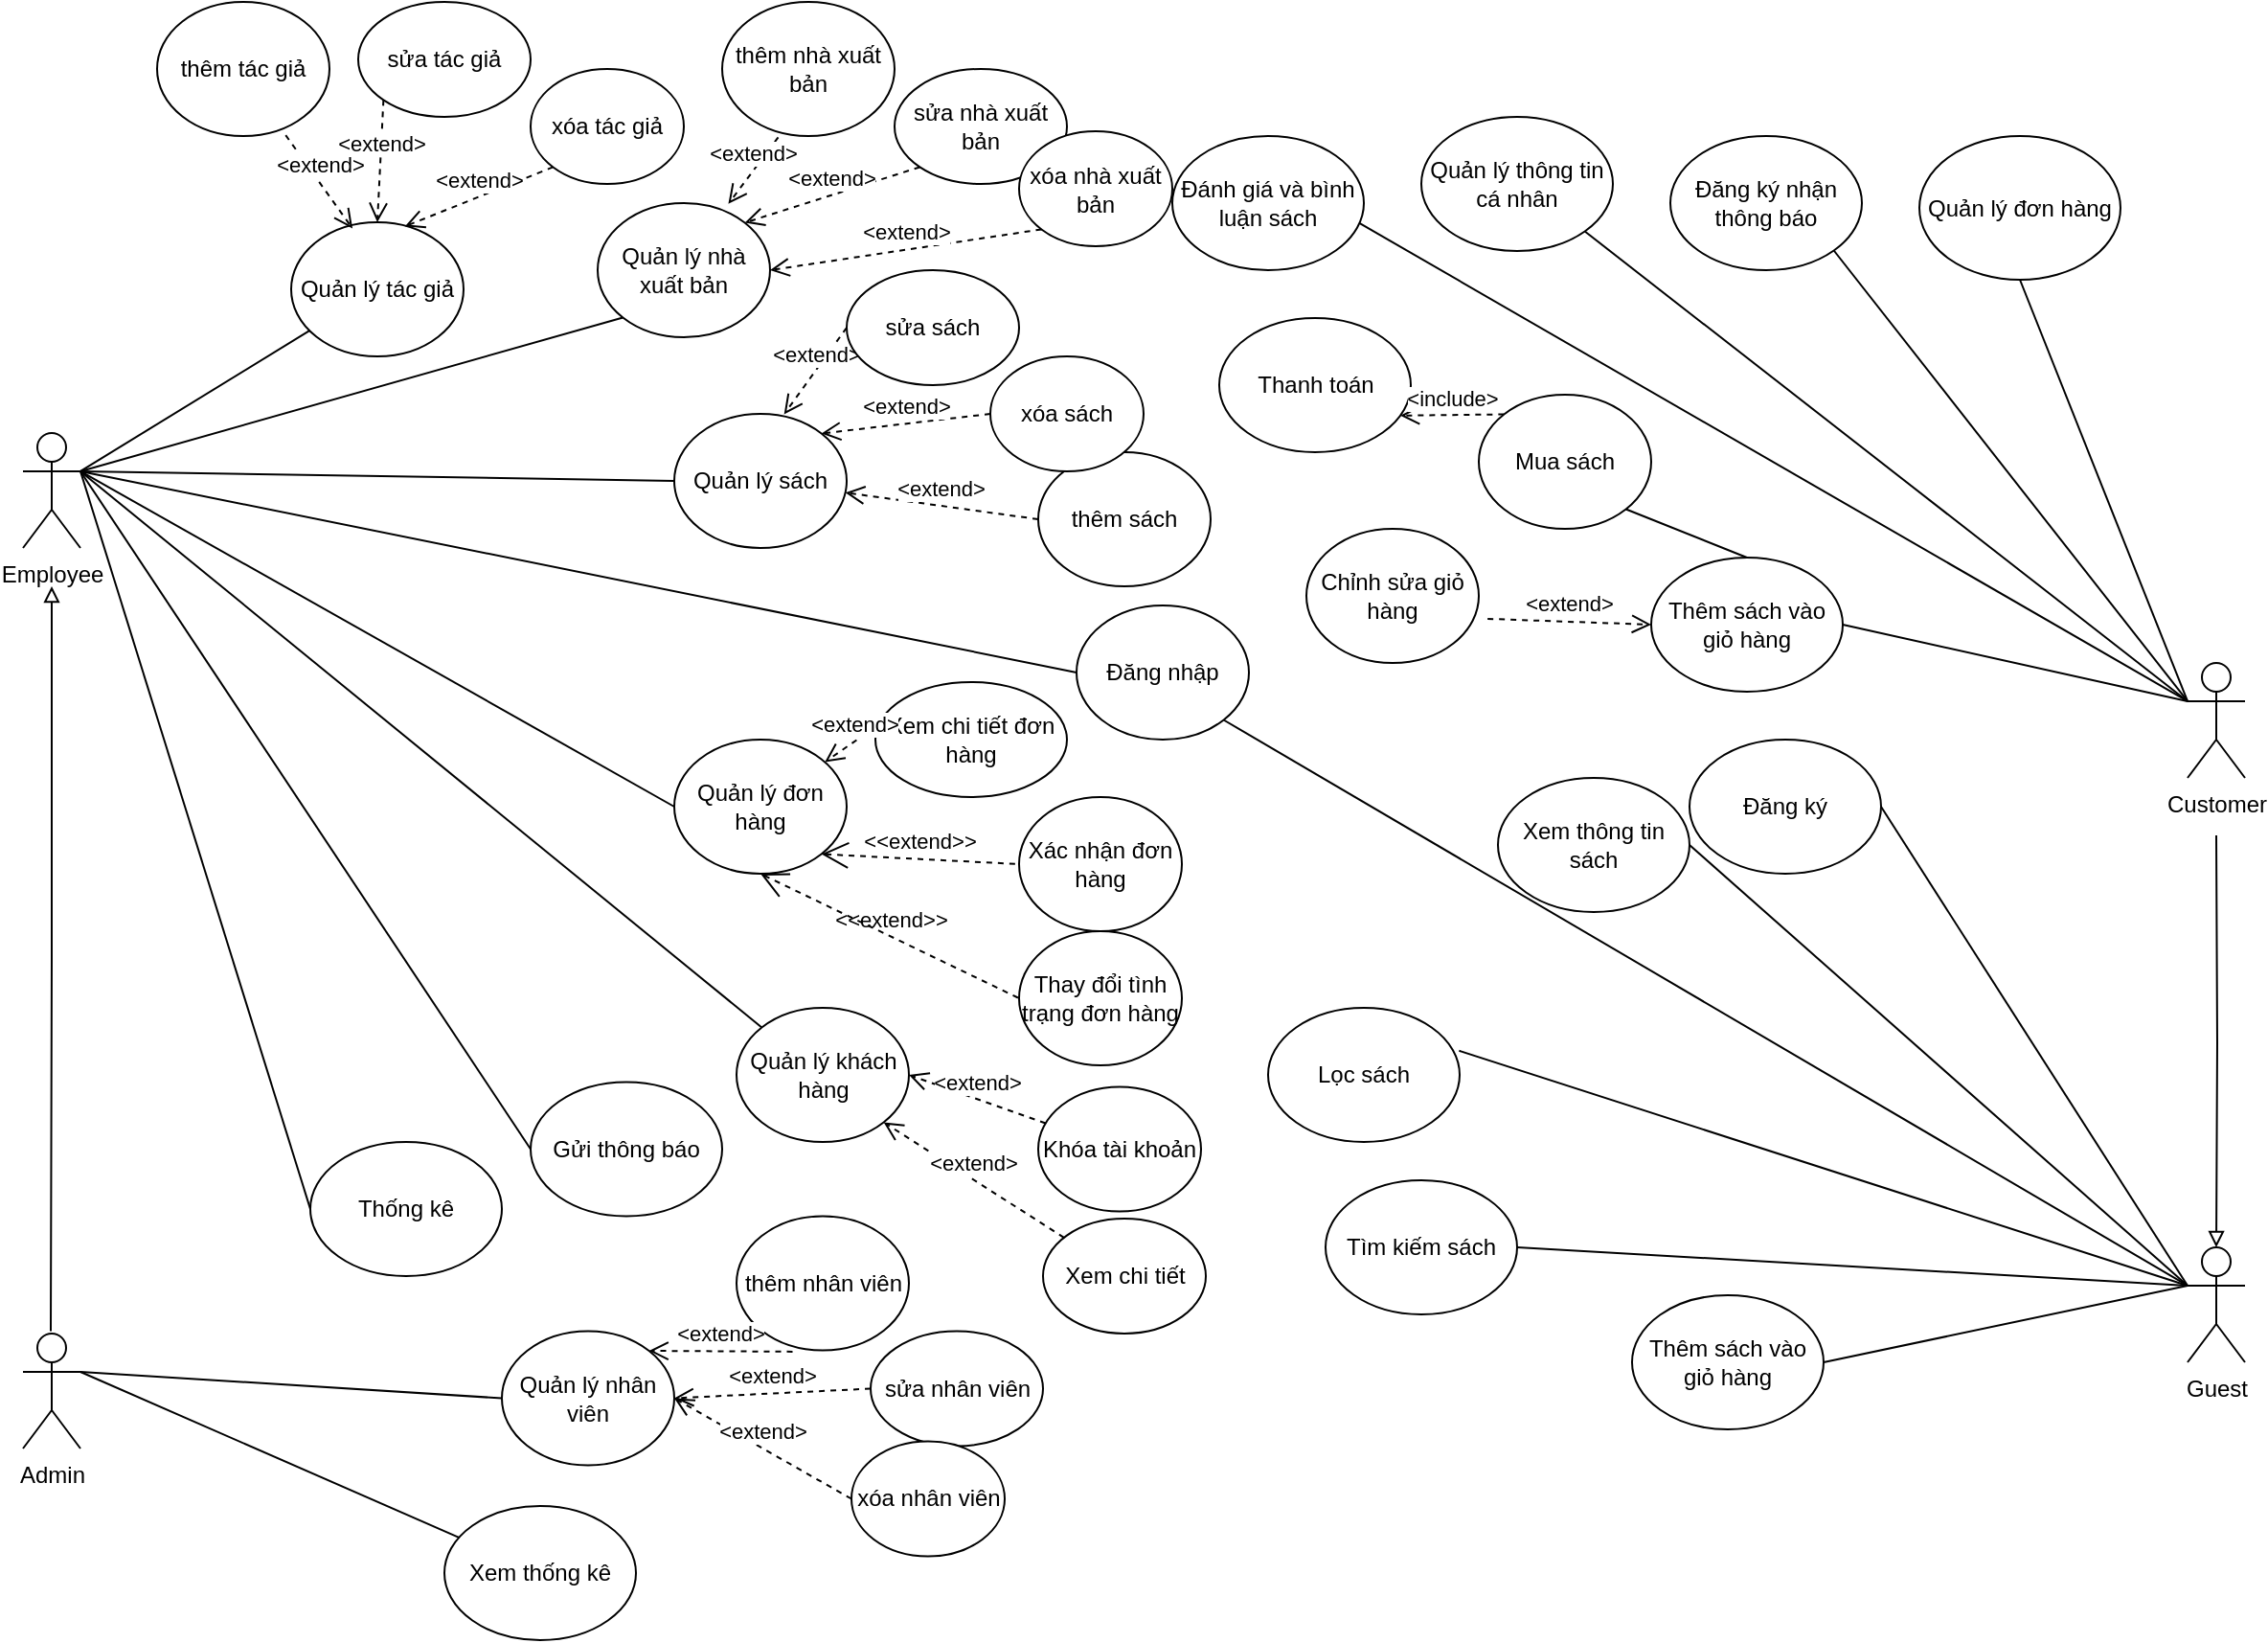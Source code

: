 <mxfile version="13.10.2" type="google"><diagram id="7hDuAyvCHYaUzhzhwhWK" name="Page-1"><mxGraphModel dx="2591" dy="746" grid="1" gridSize="10" guides="1" tooltips="1" connect="1" arrows="1" fold="1" page="1" pageScale="1" pageWidth="1169" pageHeight="1654" math="0" shadow="0"><root><mxCell id="0"/><mxCell id="1" parent="0"/><mxCell id="RAQdvcMIS3ZZbL8-c8pV-1" value="Admin" style="shape=umlActor;verticalLabelPosition=bottom;verticalAlign=top;html=1;outlineConnect=0;" parent="1" vertex="1"><mxGeometry x="-40" y="700" width="30" height="60" as="geometry"/></mxCell><mxCell id="RAQdvcMIS3ZZbL8-c8pV-2" value="Guest&lt;br&gt;" style="shape=umlActor;verticalLabelPosition=bottom;verticalAlign=top;html=1;outlineConnect=0;" parent="1" vertex="1"><mxGeometry x="1090" y="655" width="30" height="60" as="geometry"/></mxCell><mxCell id="11EH7IMmjiA8gR89QieN-9" style="edgeStyle=orthogonalEdgeStyle;rounded=0;orthogonalLoop=1;jettySize=auto;html=1;entryX=0.5;entryY=0;entryDx=0;entryDy=0;entryPerimeter=0;endArrow=block;endFill=0;" parent="1" target="RAQdvcMIS3ZZbL8-c8pV-2" edge="1"><mxGeometry relative="1" as="geometry"><mxPoint x="1105" y="440" as="sourcePoint"/></mxGeometry></mxCell><mxCell id="RAQdvcMIS3ZZbL8-c8pV-4" value="Customer&lt;br&gt;" style="shape=umlActor;verticalLabelPosition=bottom;verticalAlign=top;html=1;outlineConnect=0;" parent="1" vertex="1"><mxGeometry x="1090" y="350" width="30" height="60" as="geometry"/></mxCell><mxCell id="RAQdvcMIS3ZZbL8-c8pV-5" value="Quản lý tác giả" style="ellipse;whiteSpace=wrap;html=1;" parent="1" vertex="1"><mxGeometry x="100" y="120" width="90" height="70" as="geometry"/></mxCell><mxCell id="RAQdvcMIS3ZZbL8-c8pV-6" value="thêm tác giả" style="ellipse;whiteSpace=wrap;html=1;" parent="1" vertex="1"><mxGeometry x="30" y="5" width="90" height="70" as="geometry"/></mxCell><mxCell id="RAQdvcMIS3ZZbL8-c8pV-7" value="sửa tác giả" style="ellipse;whiteSpace=wrap;html=1;" parent="1" vertex="1"><mxGeometry x="135" y="5" width="90" height="60" as="geometry"/></mxCell><mxCell id="RAQdvcMIS3ZZbL8-c8pV-8" value="xóa tác giả" style="ellipse;whiteSpace=wrap;html=1;" parent="1" vertex="1"><mxGeometry x="225" y="40" width="80" height="60" as="geometry"/></mxCell><mxCell id="RAQdvcMIS3ZZbL8-c8pV-13" value="&amp;lt;extend&amp;gt;" style="html=1;verticalAlign=bottom;endArrow=open;dashed=1;endSize=8;exitX=0.746;exitY=0.994;exitDx=0;exitDy=0;entryX=0.356;entryY=0.047;entryDx=0;entryDy=0;entryPerimeter=0;exitPerimeter=0;" parent="1" source="RAQdvcMIS3ZZbL8-c8pV-6" target="RAQdvcMIS3ZZbL8-c8pV-5" edge="1"><mxGeometry relative="1" as="geometry"><mxPoint x="64" y="80.0" as="sourcePoint"/><mxPoint x="95.147" y="133.22" as="targetPoint"/></mxGeometry></mxCell><mxCell id="RAQdvcMIS3ZZbL8-c8pV-15" value="&amp;lt;extend&amp;gt;&lt;br&gt;" style="html=1;verticalAlign=bottom;endArrow=open;dashed=1;endSize=8;exitX=0;exitY=1;exitDx=0;exitDy=0;entryX=0.5;entryY=0;entryDx=0;entryDy=0;" parent="1" source="RAQdvcMIS3ZZbL8-c8pV-7" target="RAQdvcMIS3ZZbL8-c8pV-5" edge="1"><mxGeometry relative="1" as="geometry"><mxPoint x="65" y="80.0" as="sourcePoint"/><mxPoint x="96.147" y="133.22" as="targetPoint"/><Array as="points"/></mxGeometry></mxCell><mxCell id="RAQdvcMIS3ZZbL8-c8pV-16" value="&amp;lt;extend&amp;gt;&lt;br&gt;" style="html=1;verticalAlign=bottom;endArrow=open;dashed=1;endSize=8;exitX=0;exitY=1;exitDx=0;exitDy=0;entryX=0.66;entryY=0.031;entryDx=0;entryDy=0;entryPerimeter=0;" parent="1" source="RAQdvcMIS3ZZbL8-c8pV-8" target="RAQdvcMIS3ZZbL8-c8pV-5" edge="1"><mxGeometry relative="1" as="geometry"><mxPoint x="65" y="80.0" as="sourcePoint"/><mxPoint x="96.147" y="133.22" as="targetPoint"/><Array as="points"/></mxGeometry></mxCell><mxCell id="RAQdvcMIS3ZZbL8-c8pV-17" value="Quản lý nhà xuất bản" style="ellipse;whiteSpace=wrap;html=1;" parent="1" vertex="1"><mxGeometry x="260" y="110" width="90" height="70" as="geometry"/></mxCell><mxCell id="RAQdvcMIS3ZZbL8-c8pV-18" value="thêm nhà xuất bản" style="ellipse;whiteSpace=wrap;html=1;" parent="1" vertex="1"><mxGeometry x="325" y="5" width="90" height="70" as="geometry"/></mxCell><mxCell id="RAQdvcMIS3ZZbL8-c8pV-19" value="sửa nhà xuất bản" style="ellipse;whiteSpace=wrap;html=1;" parent="1" vertex="1"><mxGeometry x="415" y="40" width="90" height="60" as="geometry"/></mxCell><mxCell id="RAQdvcMIS3ZZbL8-c8pV-20" value="xóa nhà xuất bản" style="ellipse;whiteSpace=wrap;html=1;" parent="1" vertex="1"><mxGeometry x="480" y="72.5" width="80" height="60" as="geometry"/></mxCell><mxCell id="RAQdvcMIS3ZZbL8-c8pV-21" value="&amp;lt;extend&amp;gt;&lt;br&gt;" style="html=1;verticalAlign=bottom;endArrow=open;dashed=1;endSize=8;exitX=0;exitY=1;exitDx=0;exitDy=0;entryX=1;entryY=0.5;entryDx=0;entryDy=0;" parent="1" source="RAQdvcMIS3ZZbL8-c8pV-20" target="RAQdvcMIS3ZZbL8-c8pV-17" edge="1"><mxGeometry relative="1" as="geometry"><mxPoint x="245" y="200.0" as="sourcePoint"/><mxPoint x="276.147" y="253.22" as="targetPoint"/><Array as="points"/></mxGeometry></mxCell><mxCell id="RAQdvcMIS3ZZbL8-c8pV-22" value="&amp;lt;extend&amp;gt;&lt;br&gt;" style="html=1;verticalAlign=bottom;endArrow=open;dashed=1;endSize=8;exitX=0;exitY=1;exitDx=0;exitDy=0;entryX=1;entryY=0;entryDx=0;entryDy=0;" parent="1" source="RAQdvcMIS3ZZbL8-c8pV-19" target="RAQdvcMIS3ZZbL8-c8pV-17" edge="1"><mxGeometry relative="1" as="geometry"><mxPoint x="245" y="200.0" as="sourcePoint"/><mxPoint x="276.147" y="253.22" as="targetPoint"/><Array as="points"/></mxGeometry></mxCell><mxCell id="RAQdvcMIS3ZZbL8-c8pV-23" value="&amp;lt;extend&amp;gt;" style="html=1;verticalAlign=bottom;endArrow=open;dashed=1;endSize=8;exitX=0.325;exitY=1.01;exitDx=0;exitDy=0;entryX=0.758;entryY=0.006;entryDx=0;entryDy=0;exitPerimeter=0;entryPerimeter=0;" parent="1" source="RAQdvcMIS3ZZbL8-c8pV-18" target="RAQdvcMIS3ZZbL8-c8pV-17" edge="1"><mxGeometry relative="1" as="geometry"><mxPoint x="244" y="200.0" as="sourcePoint"/><mxPoint x="275.147" y="253.22" as="targetPoint"/></mxGeometry></mxCell><mxCell id="11EH7IMmjiA8gR89QieN-44" style="edgeStyle=none;rounded=1;orthogonalLoop=1;jettySize=auto;html=1;exitX=0;exitY=0.5;exitDx=0;exitDy=0;entryX=1;entryY=0.333;entryDx=0;entryDy=0;entryPerimeter=0;endArrow=none;endFill=0;" parent="1" source="RAQdvcMIS3ZZbL8-c8pV-26" target="RAQdvcMIS3ZZbL8-c8pV-1" edge="1"><mxGeometry relative="1" as="geometry"/></mxCell><mxCell id="RAQdvcMIS3ZZbL8-c8pV-26" value="Quản lý nhân viên" style="ellipse;whiteSpace=wrap;html=1;" parent="1" vertex="1"><mxGeometry x="210" y="698.75" width="90" height="70" as="geometry"/></mxCell><mxCell id="RAQdvcMIS3ZZbL8-c8pV-27" value="thêm nhân viên" style="ellipse;whiteSpace=wrap;html=1;" parent="1" vertex="1"><mxGeometry x="332.5" y="638.75" width="90" height="70" as="geometry"/></mxCell><mxCell id="RAQdvcMIS3ZZbL8-c8pV-28" value="sửa nhân viên" style="ellipse;whiteSpace=wrap;html=1;" parent="1" vertex="1"><mxGeometry x="402.5" y="698.75" width="90" height="60" as="geometry"/></mxCell><mxCell id="RAQdvcMIS3ZZbL8-c8pV-29" value="xóa nhân viên" style="ellipse;whiteSpace=wrap;html=1;" parent="1" vertex="1"><mxGeometry x="392.5" y="756.25" width="80" height="60" as="geometry"/></mxCell><mxCell id="RAQdvcMIS3ZZbL8-c8pV-30" value="&amp;lt;extend&amp;gt;&lt;br&gt;" style="html=1;verticalAlign=bottom;endArrow=open;dashed=1;endSize=8;exitX=0;exitY=0.5;exitDx=0;exitDy=0;entryX=1;entryY=0.5;entryDx=0;entryDy=0;" parent="1" source="RAQdvcMIS3ZZbL8-c8pV-28" target="RAQdvcMIS3ZZbL8-c8pV-26" edge="1"><mxGeometry relative="1" as="geometry"><mxPoint x="275" y="410.0" as="sourcePoint"/><mxPoint x="350" y="253" as="targetPoint"/><Array as="points"/></mxGeometry></mxCell><mxCell id="RAQdvcMIS3ZZbL8-c8pV-31" value="&amp;lt;extend&amp;gt;&lt;br&gt;" style="html=1;verticalAlign=bottom;endArrow=open;dashed=1;endSize=8;exitX=0;exitY=0.5;exitDx=0;exitDy=0;entryX=1;entryY=0.5;entryDx=0;entryDy=0;" parent="1" source="RAQdvcMIS3ZZbL8-c8pV-29" target="RAQdvcMIS3ZZbL8-c8pV-26" edge="1"><mxGeometry relative="1" as="geometry"><mxPoint x="275" y="410.0" as="sourcePoint"/><mxPoint x="306.147" y="463.22" as="targetPoint"/><Array as="points"/></mxGeometry></mxCell><mxCell id="RAQdvcMIS3ZZbL8-c8pV-32" value="&amp;lt;extend&amp;gt;" style="html=1;verticalAlign=bottom;endArrow=open;dashed=1;endSize=8;exitX=0.325;exitY=1.01;exitDx=0;exitDy=0;entryX=1;entryY=0;entryDx=0;entryDy=0;exitPerimeter=0;" parent="1" source="RAQdvcMIS3ZZbL8-c8pV-27" target="RAQdvcMIS3ZZbL8-c8pV-26" edge="1"><mxGeometry relative="1" as="geometry"><mxPoint x="274" y="410.0" as="sourcePoint"/><mxPoint x="305.147" y="463.22" as="targetPoint"/></mxGeometry></mxCell><mxCell id="RAQdvcMIS3ZZbL8-c8pV-35" value="Quản lý sách" style="ellipse;whiteSpace=wrap;html=1;" parent="1" vertex="1"><mxGeometry x="300" y="220" width="90" height="70" as="geometry"/></mxCell><mxCell id="RAQdvcMIS3ZZbL8-c8pV-36" value="thêm sách" style="ellipse;whiteSpace=wrap;html=1;" parent="1" vertex="1"><mxGeometry x="490" y="240" width="90" height="70" as="geometry"/></mxCell><mxCell id="RAQdvcMIS3ZZbL8-c8pV-37" value="&amp;lt;extend&amp;gt;" style="html=1;verticalAlign=bottom;endArrow=open;dashed=1;endSize=8;exitX=0;exitY=0.5;exitDx=0;exitDy=0;" parent="1" source="RAQdvcMIS3ZZbL8-c8pV-36" target="RAQdvcMIS3ZZbL8-c8pV-35" edge="1"><mxGeometry relative="1" as="geometry"><mxPoint x="480" y="310" as="sourcePoint"/><mxPoint x="255.147" y="668.22" as="targetPoint"/></mxGeometry></mxCell><mxCell id="RAQdvcMIS3ZZbL8-c8pV-38" value="&amp;lt;extend&amp;gt;&lt;br&gt;" style="html=1;verticalAlign=bottom;endArrow=open;dashed=1;endSize=8;exitX=0;exitY=0.5;exitDx=0;exitDy=0;entryX=0.637;entryY=0.003;entryDx=0;entryDy=0;entryPerimeter=0;" parent="1" source="RAQdvcMIS3ZZbL8-c8pV-39" target="RAQdvcMIS3ZZbL8-c8pV-35" edge="1"><mxGeometry relative="1" as="geometry"><mxPoint x="225" y="615.0" as="sourcePoint"/><mxPoint x="235" y="470" as="targetPoint"/><Array as="points"/></mxGeometry></mxCell><mxCell id="RAQdvcMIS3ZZbL8-c8pV-39" value="sửa sách" style="ellipse;whiteSpace=wrap;html=1;" parent="1" vertex="1"><mxGeometry x="390" y="145" width="90" height="60" as="geometry"/></mxCell><mxCell id="RAQdvcMIS3ZZbL8-c8pV-40" value="xóa sách" style="ellipse;whiteSpace=wrap;html=1;" parent="1" vertex="1"><mxGeometry x="465" y="190" width="80" height="60" as="geometry"/></mxCell><mxCell id="RAQdvcMIS3ZZbL8-c8pV-41" value="&amp;lt;extend&amp;gt;&lt;br&gt;" style="html=1;verticalAlign=bottom;endArrow=open;dashed=1;endSize=8;exitX=0;exitY=0.5;exitDx=0;exitDy=0;entryX=1;entryY=0;entryDx=0;entryDy=0;" parent="1" source="RAQdvcMIS3ZZbL8-c8pV-40" target="RAQdvcMIS3ZZbL8-c8pV-35" edge="1"><mxGeometry relative="1" as="geometry"><mxPoint x="225" y="615.0" as="sourcePoint"/><mxPoint x="256.147" y="668.22" as="targetPoint"/><Array as="points"/></mxGeometry></mxCell><mxCell id="RAQdvcMIS3ZZbL8-c8pV-63" value="Xem thống kê" style="ellipse;whiteSpace=wrap;html=1;" parent="1" vertex="1"><mxGeometry x="180" y="790" width="100" height="70" as="geometry"/></mxCell><mxCell id="RAQdvcMIS3ZZbL8-c8pV-64" value="" style="endArrow=none;html=1;exitX=1;exitY=0.333;exitDx=0;exitDy=0;exitPerimeter=0;" parent="1" source="RAQdvcMIS3ZZbL8-c8pV-1" target="RAQdvcMIS3ZZbL8-c8pV-63" edge="1"><mxGeometry width="50" height="50" relative="1" as="geometry"><mxPoint x="20" y="440" as="sourcePoint"/><mxPoint x="510" y="400" as="targetPoint"/></mxGeometry></mxCell><mxCell id="RAQdvcMIS3ZZbL8-c8pV-73" value="Đăng ký" style="ellipse;whiteSpace=wrap;html=1;" parent="1" vertex="1"><mxGeometry x="830" y="390" width="100" height="70" as="geometry"/></mxCell><mxCell id="RAQdvcMIS3ZZbL8-c8pV-78" value="Quản lý đơn hàng" style="ellipse;whiteSpace=wrap;html=1;" parent="1" vertex="1"><mxGeometry x="300" y="390" width="90" height="70" as="geometry"/></mxCell><mxCell id="RAQdvcMIS3ZZbL8-c8pV-80" value="Xem chi tiết đơn hàng" style="ellipse;whiteSpace=wrap;html=1;" parent="1" vertex="1"><mxGeometry x="405" y="360" width="100" height="60" as="geometry"/></mxCell><mxCell id="RAQdvcMIS3ZZbL8-c8pV-81" value="Xác nhận đơn hàng" style="ellipse;whiteSpace=wrap;html=1;" parent="1" vertex="1"><mxGeometry x="480" y="420" width="85" height="70" as="geometry"/></mxCell><mxCell id="RAQdvcMIS3ZZbL8-c8pV-84" value="&amp;lt;extend&amp;gt;&lt;br&gt;" style="html=1;verticalAlign=bottom;endArrow=open;dashed=1;endSize=8;exitX=0.05;exitY=0.333;exitDx=0;exitDy=0;exitPerimeter=0;" parent="1" source="RAQdvcMIS3ZZbL8-c8pV-80" target="RAQdvcMIS3ZZbL8-c8pV-78" edge="1"><mxGeometry relative="1" as="geometry"><mxPoint x="525" y="755.0" as="sourcePoint"/><mxPoint x="90" y="720" as="targetPoint"/><Array as="points"/></mxGeometry></mxCell><mxCell id="RAQdvcMIS3ZZbL8-c8pV-88" value="Quản lý khách hàng" style="ellipse;whiteSpace=wrap;html=1;" parent="1" vertex="1"><mxGeometry x="332.5" y="530" width="90" height="70" as="geometry"/></mxCell><mxCell id="RAQdvcMIS3ZZbL8-c8pV-90" value="&amp;lt;extend&amp;gt;&lt;br&gt;" style="html=1;verticalAlign=bottom;endArrow=open;dashed=1;endSize=8;entryX=1;entryY=0.5;entryDx=0;entryDy=0;" parent="1" source="RAQdvcMIS3ZZbL8-c8pV-93" target="RAQdvcMIS3ZZbL8-c8pV-88" edge="1"><mxGeometry relative="1" as="geometry"><mxPoint x="695" y="664.0" as="sourcePoint"/><mxPoint x="726.147" y="717.22" as="targetPoint"/><Array as="points"/></mxGeometry></mxCell><mxCell id="RAQdvcMIS3ZZbL8-c8pV-93" value="Khóa tài khoản" style="ellipse;whiteSpace=wrap;html=1;" parent="1" vertex="1"><mxGeometry x="490" y="571.25" width="85" height="65" as="geometry"/></mxCell><mxCell id="11EH7IMmjiA8gR89QieN-30" style="rounded=0;orthogonalLoop=1;jettySize=auto;html=1;exitX=1;exitY=1;exitDx=0;exitDy=0;entryX=0;entryY=0.333;entryDx=0;entryDy=0;entryPerimeter=0;endArrow=none;endFill=0;" parent="1" source="RAQdvcMIS3ZZbL8-c8pV-96" target="RAQdvcMIS3ZZbL8-c8pV-2" edge="1"><mxGeometry relative="1" as="geometry"/></mxCell><mxCell id="11EH7IMmjiA8gR89QieN-45" style="edgeStyle=none;rounded=1;orthogonalLoop=1;jettySize=auto;html=1;exitX=0;exitY=0.5;exitDx=0;exitDy=0;entryX=1;entryY=0.333;entryDx=0;entryDy=0;entryPerimeter=0;endArrow=none;endFill=0;" parent="1" source="RAQdvcMIS3ZZbL8-c8pV-96" target="BGz_Nta_5hll-CsZXrRz-6" edge="1"><mxGeometry relative="1" as="geometry"/></mxCell><mxCell id="RAQdvcMIS3ZZbL8-c8pV-96" value="Đăng nhập" style="ellipse;whiteSpace=wrap;html=1;" parent="1" vertex="1"><mxGeometry x="510" y="320" width="90" height="70" as="geometry"/></mxCell><mxCell id="RAQdvcMIS3ZZbL8-c8pV-98" value="" style="endArrow=none;html=1;entryX=0;entryY=0.333;entryDx=0;entryDy=0;entryPerimeter=0;exitX=1;exitY=0.5;exitDx=0;exitDy=0;" parent="1" source="RAQdvcMIS3ZZbL8-c8pV-73" target="RAQdvcMIS3ZZbL8-c8pV-2" edge="1"><mxGeometry width="50" height="50" relative="1" as="geometry"><mxPoint x="773.51" y="537.26" as="sourcePoint"/><mxPoint x="906.48" y="570" as="targetPoint"/></mxGeometry></mxCell><mxCell id="RAQdvcMIS3ZZbL8-c8pV-99" value="Tìm kiếm sách" style="ellipse;whiteSpace=wrap;html=1;" parent="1" vertex="1"><mxGeometry x="640" y="620" width="100" height="70" as="geometry"/></mxCell><mxCell id="RAQdvcMIS3ZZbL8-c8pV-100" value="" style="endArrow=none;html=1;exitX=1;exitY=0.5;exitDx=0;exitDy=0;entryX=0;entryY=0.333;entryDx=0;entryDy=0;entryPerimeter=0;" parent="1" source="RAQdvcMIS3ZZbL8-c8pV-99" target="RAQdvcMIS3ZZbL8-c8pV-2" edge="1"><mxGeometry width="50" height="50" relative="1" as="geometry"><mxPoint x="783.51" y="647.26" as="sourcePoint"/><mxPoint x="990" y="590" as="targetPoint"/></mxGeometry></mxCell><mxCell id="RAQdvcMIS3ZZbL8-c8pV-102" value="Xem thông tin sách" style="ellipse;whiteSpace=wrap;html=1;" parent="1" vertex="1"><mxGeometry x="730" y="410" width="100" height="70" as="geometry"/></mxCell><mxCell id="RAQdvcMIS3ZZbL8-c8pV-103" value="" style="endArrow=none;html=1;exitX=1;exitY=0.5;exitDx=0;exitDy=0;entryX=0;entryY=0.333;entryDx=0;entryDy=0;entryPerimeter=0;" parent="1" source="RAQdvcMIS3ZZbL8-c8pV-102" target="RAQdvcMIS3ZZbL8-c8pV-2" edge="1"><mxGeometry width="50" height="50" relative="1" as="geometry"><mxPoint x="853.51" y="737.26" as="sourcePoint"/><mxPoint x="1070" y="670" as="targetPoint"/></mxGeometry></mxCell><mxCell id="RAQdvcMIS3ZZbL8-c8pV-105" value="Đăng ký nhận thông báo" style="ellipse;whiteSpace=wrap;html=1;" parent="1" vertex="1"><mxGeometry x="820" y="75" width="100" height="70" as="geometry"/></mxCell><mxCell id="RAQdvcMIS3ZZbL8-c8pV-106" value="" style="endArrow=none;html=1;exitX=1;exitY=1;exitDx=0;exitDy=0;entryX=0;entryY=0.333;entryDx=0;entryDy=0;entryPerimeter=0;" parent="1" source="RAQdvcMIS3ZZbL8-c8pV-105" target="RAQdvcMIS3ZZbL8-c8pV-4" edge="1"><mxGeometry width="50" height="50" relative="1" as="geometry"><mxPoint x="783.51" y="222.26" as="sourcePoint"/><mxPoint x="1000" y="360" as="targetPoint"/></mxGeometry></mxCell><mxCell id="RAQdvcMIS3ZZbL8-c8pV-107" value="" style="endArrow=none;html=1;exitX=0.5;exitY=1;exitDx=0;exitDy=0;entryX=0;entryY=0.333;entryDx=0;entryDy=0;entryPerimeter=0;" parent="1" source="RAQdvcMIS3ZZbL8-c8pV-108" target="RAQdvcMIS3ZZbL8-c8pV-4" edge="1"><mxGeometry width="50" height="50" relative="1" as="geometry"><mxPoint x="908.51" y="192.26" as="sourcePoint"/><mxPoint x="1000" y="360" as="targetPoint"/></mxGeometry></mxCell><mxCell id="RAQdvcMIS3ZZbL8-c8pV-108" value="Quản lý đơn hàng" style="ellipse;whiteSpace=wrap;html=1;" parent="1" vertex="1"><mxGeometry x="950" y="75" width="105" height="75" as="geometry"/></mxCell><mxCell id="RAQdvcMIS3ZZbL8-c8pV-109" value="" style="endArrow=none;html=1;exitX=1;exitY=1;exitDx=0;exitDy=0;entryX=0;entryY=0.333;entryDx=0;entryDy=0;entryPerimeter=0;" parent="1" source="RAQdvcMIS3ZZbL8-c8pV-110" target="RAQdvcMIS3ZZbL8-c8pV-4" edge="1"><mxGeometry width="50" height="50" relative="1" as="geometry"><mxPoint x="773.51" y="309.76" as="sourcePoint"/><mxPoint x="1000" y="360" as="targetPoint"/></mxGeometry></mxCell><mxCell id="RAQdvcMIS3ZZbL8-c8pV-110" value="Quản lý thông tin cá nhân" style="ellipse;whiteSpace=wrap;html=1;" parent="1" vertex="1"><mxGeometry x="690" y="65" width="100" height="70" as="geometry"/></mxCell><mxCell id="RAQdvcMIS3ZZbL8-c8pV-111" value="Đánh giá và bình luận sách" style="ellipse;whiteSpace=wrap;html=1;" parent="1" vertex="1"><mxGeometry x="560" y="75" width="100" height="70" as="geometry"/></mxCell><mxCell id="RAQdvcMIS3ZZbL8-c8pV-112" value="" style="endArrow=none;html=1;exitX=0.979;exitY=0.651;exitDx=0;exitDy=0;exitPerimeter=0;entryX=0;entryY=0.333;entryDx=0;entryDy=0;entryPerimeter=0;" parent="1" source="RAQdvcMIS3ZZbL8-c8pV-111" target="RAQdvcMIS3ZZbL8-c8pV-4" edge="1"><mxGeometry width="50" height="50" relative="1" as="geometry"><mxPoint x="830" y="360" as="sourcePoint"/><mxPoint x="1000" y="360" as="targetPoint"/></mxGeometry></mxCell><mxCell id="RAQdvcMIS3ZZbL8-c8pV-119" value="Thêm sách vào giỏ hàng" style="ellipse;whiteSpace=wrap;html=1;" parent="1" vertex="1"><mxGeometry x="810" y="295" width="100" height="70" as="geometry"/></mxCell><mxCell id="RAQdvcMIS3ZZbL8-c8pV-120" value="" style="endArrow=none;html=1;exitX=1;exitY=0.5;exitDx=0;exitDy=0;entryX=0;entryY=0.333;entryDx=0;entryDy=0;entryPerimeter=0;" parent="1" source="RAQdvcMIS3ZZbL8-c8pV-119" target="RAQdvcMIS3ZZbL8-c8pV-4" edge="1"><mxGeometry width="50" height="50" relative="1" as="geometry"><mxPoint x="830" y="360" as="sourcePoint"/><mxPoint x="1000" y="360" as="targetPoint"/></mxGeometry></mxCell><mxCell id="RAQdvcMIS3ZZbL8-c8pV-122" value="Thanh toán" style="ellipse;whiteSpace=wrap;html=1;" parent="1" vertex="1"><mxGeometry x="584.5" y="170" width="100" height="70" as="geometry"/></mxCell><mxCell id="RAQdvcMIS3ZZbL8-c8pV-125" value="&amp;lt;include&amp;gt;" style="html=1;verticalAlign=bottom;endArrow=open;dashed=1;endSize=8;exitX=0;exitY=0;exitDx=0;exitDy=0;entryX=0.945;entryY=0.727;entryDx=0;entryDy=0;entryPerimeter=0;" parent="1" source="RAQdvcMIS3ZZbL8-c8pV-135" target="RAQdvcMIS3ZZbL8-c8pV-122" edge="1"><mxGeometry relative="1" as="geometry"><mxPoint x="965.0" y="380" as="sourcePoint"/><mxPoint x="630" y="220" as="targetPoint"/><Array as="points"/></mxGeometry></mxCell><mxCell id="RAQdvcMIS3ZZbL8-c8pV-128" value="Thêm sách vào giỏ hàng" style="ellipse;whiteSpace=wrap;html=1;" parent="1" vertex="1"><mxGeometry x="800" y="680" width="100" height="70" as="geometry"/></mxCell><mxCell id="RAQdvcMIS3ZZbL8-c8pV-129" value="" style="endArrow=none;html=1;entryX=0;entryY=0.333;entryDx=0;entryDy=0;entryPerimeter=0;exitX=1;exitY=0.5;exitDx=0;exitDy=0;" parent="1" source="RAQdvcMIS3ZZbL8-c8pV-128" target="RAQdvcMIS3ZZbL8-c8pV-2" edge="1"><mxGeometry width="50" height="50" relative="1" as="geometry"><mxPoint x="773.51" y="537.26" as="sourcePoint"/><mxPoint x="906.48" y="570" as="targetPoint"/></mxGeometry></mxCell><mxCell id="RAQdvcMIS3ZZbL8-c8pV-130" value="Lọc sách" style="ellipse;whiteSpace=wrap;html=1;" parent="1" vertex="1"><mxGeometry x="610" y="530" width="100" height="70" as="geometry"/></mxCell><mxCell id="RAQdvcMIS3ZZbL8-c8pV-132" value="" style="endArrow=none;html=1;entryX=0;entryY=0.333;entryDx=0;entryDy=0;entryPerimeter=0;exitX=0.997;exitY=0.32;exitDx=0;exitDy=0;exitPerimeter=0;" parent="1" source="RAQdvcMIS3ZZbL8-c8pV-130" target="RAQdvcMIS3ZZbL8-c8pV-2" edge="1"><mxGeometry width="50" height="50" relative="1" as="geometry"><mxPoint x="773.51" y="537.26" as="sourcePoint"/><mxPoint x="906.48" y="570" as="targetPoint"/></mxGeometry></mxCell><mxCell id="RAQdvcMIS3ZZbL8-c8pV-133" value="Chỉnh sửa giỏ hàng" style="ellipse;whiteSpace=wrap;html=1;" parent="1" vertex="1"><mxGeometry x="630" y="280" width="90" height="70" as="geometry"/></mxCell><mxCell id="RAQdvcMIS3ZZbL8-c8pV-134" value="&amp;lt;extend&amp;gt;" style="html=1;verticalAlign=bottom;endArrow=open;dashed=1;endSize=8;exitX=1.051;exitY=0.671;exitDx=0;exitDy=0;entryX=0;entryY=0.5;entryDx=0;entryDy=0;exitPerimeter=0;" parent="1" source="RAQdvcMIS3ZZbL8-c8pV-133" target="RAQdvcMIS3ZZbL8-c8pV-119" edge="1"><mxGeometry relative="1" as="geometry"><mxPoint x="554" y="520.0" as="sourcePoint"/><mxPoint x="480" y="350.0" as="targetPoint"/></mxGeometry></mxCell><mxCell id="RAQdvcMIS3ZZbL8-c8pV-135" value="Mua sách" style="ellipse;whiteSpace=wrap;html=1;" parent="1" vertex="1"><mxGeometry x="720" y="210" width="90" height="70" as="geometry"/></mxCell><mxCell id="RAQdvcMIS3ZZbL8-c8pV-136" value="" style="endArrow=none;html=1;exitX=1;exitY=1;exitDx=0;exitDy=0;entryX=0.5;entryY=0;entryDx=0;entryDy=0;" parent="1" source="RAQdvcMIS3ZZbL8-c8pV-135" target="RAQdvcMIS3ZZbL8-c8pV-119" edge="1"><mxGeometry width="50" height="50" relative="1" as="geometry"><mxPoint x="830" y="360" as="sourcePoint"/><mxPoint x="1000" y="360" as="targetPoint"/></mxGeometry></mxCell><mxCell id="11EH7IMmjiA8gR89QieN-32" style="edgeStyle=none;rounded=0;orthogonalLoop=1;jettySize=auto;html=1;exitX=1;exitY=0.333;exitDx=0;exitDy=0;exitPerimeter=0;endArrow=none;endFill=0;" parent="1" source="BGz_Nta_5hll-CsZXrRz-6" target="RAQdvcMIS3ZZbL8-c8pV-5" edge="1"><mxGeometry relative="1" as="geometry"/></mxCell><mxCell id="11EH7IMmjiA8gR89QieN-33" style="edgeStyle=none;rounded=0;orthogonalLoop=1;jettySize=auto;html=1;exitX=1;exitY=0.333;exitDx=0;exitDy=0;exitPerimeter=0;entryX=0;entryY=1;entryDx=0;entryDy=0;endArrow=none;endFill=0;" parent="1" source="BGz_Nta_5hll-CsZXrRz-6" target="RAQdvcMIS3ZZbL8-c8pV-17" edge="1"><mxGeometry relative="1" as="geometry"/></mxCell><mxCell id="11EH7IMmjiA8gR89QieN-39" style="edgeStyle=none;rounded=1;orthogonalLoop=1;jettySize=auto;html=1;exitX=1;exitY=0.333;exitDx=0;exitDy=0;exitPerimeter=0;entryX=0;entryY=0.5;entryDx=0;entryDy=0;endArrow=none;endFill=0;" parent="1" source="BGz_Nta_5hll-CsZXrRz-6" target="11EH7IMmjiA8gR89QieN-38" edge="1"><mxGeometry relative="1" as="geometry"/></mxCell><mxCell id="BGz_Nta_5hll-CsZXrRz-6" value="Employee" style="shape=umlActor;verticalLabelPosition=bottom;verticalAlign=top;html=1;outlineConnect=0;" parent="1" vertex="1"><mxGeometry x="-40" y="230" width="30" height="60" as="geometry"/></mxCell><mxCell id="BGz_Nta_5hll-CsZXrRz-7" value="" style="endArrow=none;html=1;entryX=0;entryY=0.5;entryDx=0;entryDy=0;exitX=1;exitY=0.333;exitDx=0;exitDy=0;exitPerimeter=0;" parent="1" source="BGz_Nta_5hll-CsZXrRz-6" target="RAQdvcMIS3ZZbL8-c8pV-78" edge="1"><mxGeometry width="50" height="50" relative="1" as="geometry"><mxPoint x="350" y="980" as="sourcePoint"/><mxPoint x="400" y="930" as="targetPoint"/></mxGeometry></mxCell><mxCell id="BGz_Nta_5hll-CsZXrRz-10" value="" style="endArrow=none;html=1;entryX=0;entryY=0;entryDx=0;entryDy=0;exitX=1;exitY=0.333;exitDx=0;exitDy=0;exitPerimeter=0;" parent="1" source="BGz_Nta_5hll-CsZXrRz-6" target="RAQdvcMIS3ZZbL8-c8pV-88" edge="1"><mxGeometry width="50" height="50" relative="1" as="geometry"><mxPoint x="350" y="980" as="sourcePoint"/><mxPoint x="400" y="930" as="targetPoint"/></mxGeometry></mxCell><mxCell id="BGz_Nta_5hll-CsZXrRz-12" value="" style="endArrow=none;html=1;exitX=1;exitY=0.333;exitDx=0;exitDy=0;exitPerimeter=0;entryX=0;entryY=0.5;entryDx=0;entryDy=0;" parent="1" source="BGz_Nta_5hll-CsZXrRz-6" target="RAQdvcMIS3ZZbL8-c8pV-35" edge="1"><mxGeometry width="50" height="50" relative="1" as="geometry"><mxPoint x="350" y="980" as="sourcePoint"/><mxPoint x="400" y="930" as="targetPoint"/></mxGeometry></mxCell><mxCell id="11EH7IMmjiA8gR89QieN-37" value="&amp;lt;&amp;lt;extend&amp;gt;&amp;gt;" style="edgeStyle=none;html=1;startArrow=open;endArrow=none;startSize=12;verticalAlign=bottom;dashed=1;labelBackgroundColor=none;entryX=0;entryY=0.5;entryDx=0;entryDy=0;exitX=1;exitY=1;exitDx=0;exitDy=0;" parent="1" source="RAQdvcMIS3ZZbL8-c8pV-78" target="RAQdvcMIS3ZZbL8-c8pV-81" edge="1"><mxGeometry width="160" relative="1" as="geometry"><mxPoint x="250" y="530" as="sourcePoint"/><mxPoint x="410" y="530" as="targetPoint"/></mxGeometry></mxCell><mxCell id="11EH7IMmjiA8gR89QieN-38" value="Thống kê" style="ellipse;whiteSpace=wrap;html=1;" parent="1" vertex="1"><mxGeometry x="110" y="600" width="100" height="70" as="geometry"/></mxCell><mxCell id="11EH7IMmjiA8gR89QieN-40" value="Thay đổi tình trạng đơn hàng" style="ellipse;whiteSpace=wrap;html=1;" parent="1" vertex="1"><mxGeometry x="480" y="490" width="85" height="70" as="geometry"/></mxCell><mxCell id="11EH7IMmjiA8gR89QieN-41" value="&amp;lt;&amp;lt;extend&amp;gt;&amp;gt;" style="edgeStyle=none;html=1;startArrow=open;endArrow=none;startSize=12;verticalAlign=bottom;dashed=1;labelBackgroundColor=none;entryX=0;entryY=0.5;entryDx=0;entryDy=0;exitX=0.5;exitY=1;exitDx=0;exitDy=0;" parent="1" source="RAQdvcMIS3ZZbL8-c8pV-78" target="11EH7IMmjiA8gR89QieN-40" edge="1"><mxGeometry width="160" relative="1" as="geometry"><mxPoint x="290.0" y="499.999" as="sourcePoint"/><mxPoint x="353.18" y="580.25" as="targetPoint"/></mxGeometry></mxCell><mxCell id="11EH7IMmjiA8gR89QieN-42" style="edgeStyle=none;rounded=1;orthogonalLoop=1;jettySize=auto;html=1;exitX=1;exitY=0.333;exitDx=0;exitDy=0;exitPerimeter=0;entryX=0;entryY=0.5;entryDx=0;entryDy=0;endArrow=none;endFill=0;" parent="1" source="BGz_Nta_5hll-CsZXrRz-6" target="11EH7IMmjiA8gR89QieN-43" edge="1"><mxGeometry relative="1" as="geometry"><mxPoint x="-30" y="330" as="sourcePoint"/></mxGeometry></mxCell><mxCell id="11EH7IMmjiA8gR89QieN-43" value="Gửi thông báo" style="ellipse;whiteSpace=wrap;html=1;" parent="1" vertex="1"><mxGeometry x="225" y="568.75" width="100" height="70" as="geometry"/></mxCell><mxCell id="11EH7IMmjiA8gR89QieN-46" style="edgeStyle=orthogonalEdgeStyle;rounded=0;orthogonalLoop=1;jettySize=auto;html=1;entryX=0.5;entryY=0;entryDx=0;entryDy=0;entryPerimeter=0;endArrow=none;endFill=0;startArrow=block;startFill=0;" parent="1" edge="1"><mxGeometry relative="1" as="geometry"><mxPoint x="-25" y="310" as="sourcePoint"/><mxPoint x="-25.5" y="698.75" as="targetPoint"/><Array as="points"><mxPoint x="-25" y="504"/></Array></mxGeometry></mxCell><mxCell id="z1mwlfG5x_tybprus9jb-1" value="&amp;lt;extend&amp;gt;&lt;br&gt;" style="html=1;verticalAlign=bottom;endArrow=open;dashed=1;endSize=8;entryX=1;entryY=1;entryDx=0;entryDy=0;" edge="1" parent="1" source="z1mwlfG5x_tybprus9jb-2" target="RAQdvcMIS3ZZbL8-c8pV-88"><mxGeometry relative="1" as="geometry"><mxPoint x="685" y="709.0" as="sourcePoint"/><mxPoint x="412.5" y="610" as="targetPoint"/><Array as="points"/></mxGeometry></mxCell><mxCell id="z1mwlfG5x_tybprus9jb-2" value="Xem chi tiết" style="ellipse;whiteSpace=wrap;html=1;" vertex="1" parent="1"><mxGeometry x="492.5" y="640" width="85" height="60" as="geometry"/></mxCell></root></mxGraphModel></diagram></mxfile>